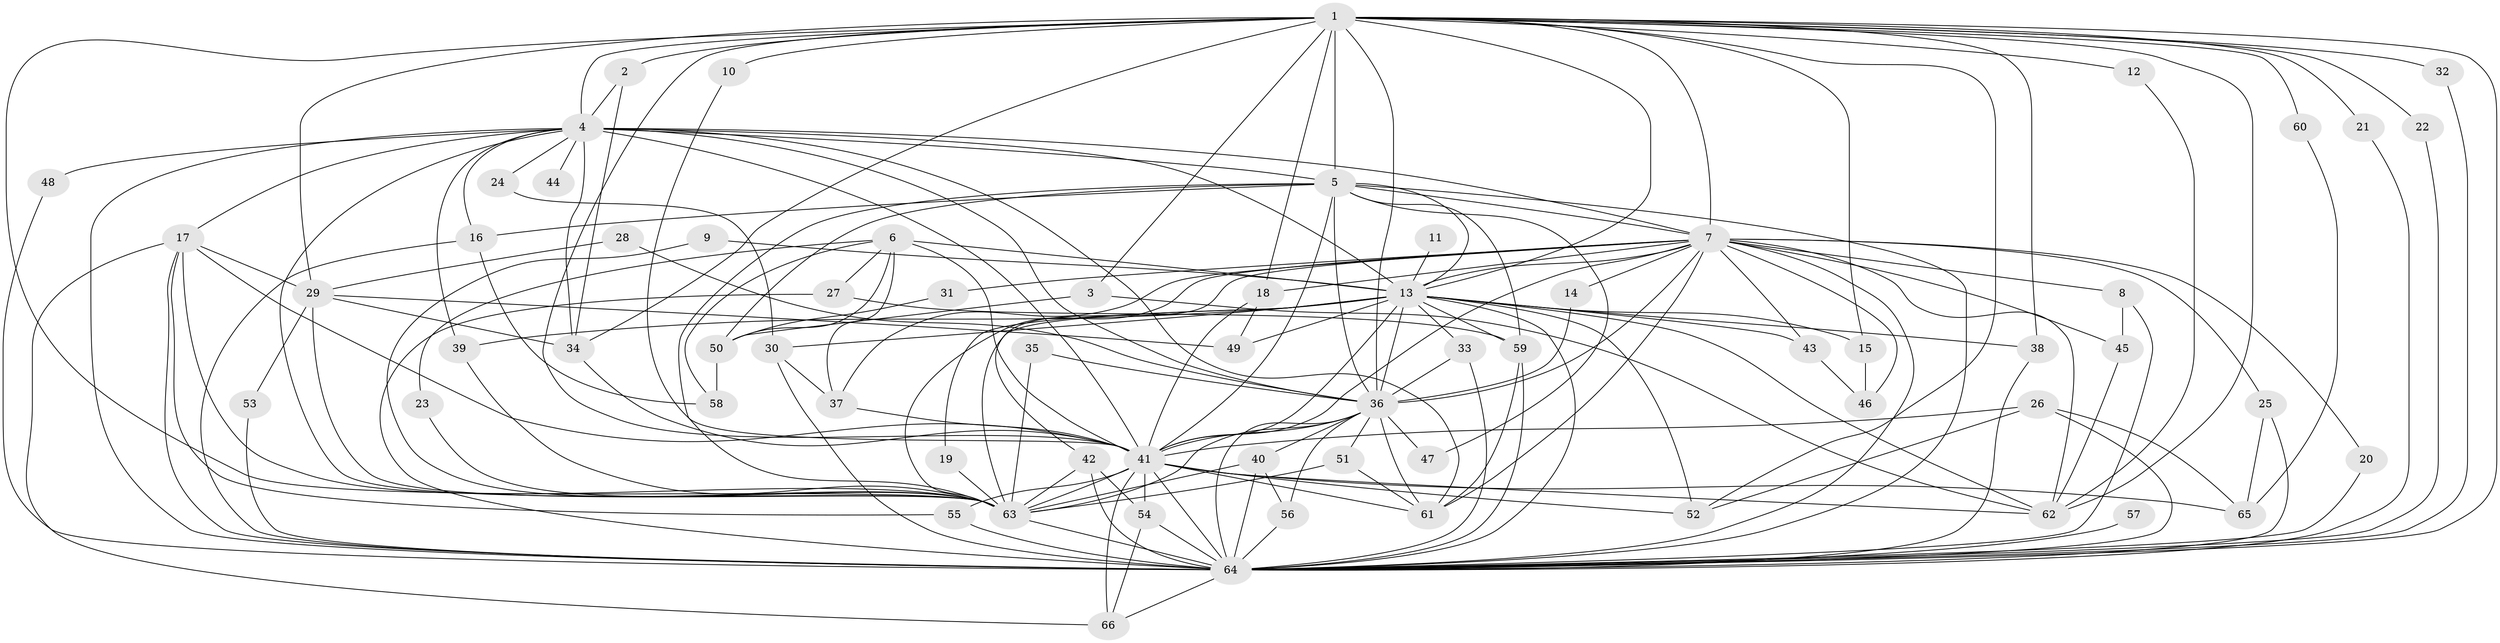 // original degree distribution, {20: 0.007633587786259542, 25: 0.007633587786259542, 39: 0.007633587786259542, 31: 0.007633587786259542, 16: 0.015267175572519083, 28: 0.007633587786259542, 23: 0.007633587786259542, 14: 0.007633587786259542, 32: 0.007633587786259542, 2: 0.5419847328244275, 3: 0.21374045801526717, 5: 0.04580152671755725, 4: 0.09923664122137404, 7: 0.015267175572519083, 8: 0.007633587786259542}
// Generated by graph-tools (version 1.1) at 2025/01/03/09/25 03:01:27]
// undirected, 66 vertices, 183 edges
graph export_dot {
graph [start="1"]
  node [color=gray90,style=filled];
  1;
  2;
  3;
  4;
  5;
  6;
  7;
  8;
  9;
  10;
  11;
  12;
  13;
  14;
  15;
  16;
  17;
  18;
  19;
  20;
  21;
  22;
  23;
  24;
  25;
  26;
  27;
  28;
  29;
  30;
  31;
  32;
  33;
  34;
  35;
  36;
  37;
  38;
  39;
  40;
  41;
  42;
  43;
  44;
  45;
  46;
  47;
  48;
  49;
  50;
  51;
  52;
  53;
  54;
  55;
  56;
  57;
  58;
  59;
  60;
  61;
  62;
  63;
  64;
  65;
  66;
  1 -- 2 [weight=1.0];
  1 -- 3 [weight=1.0];
  1 -- 4 [weight=3.0];
  1 -- 5 [weight=1.0];
  1 -- 7 [weight=2.0];
  1 -- 10 [weight=2.0];
  1 -- 12 [weight=1.0];
  1 -- 13 [weight=1.0];
  1 -- 15 [weight=1.0];
  1 -- 18 [weight=1.0];
  1 -- 21 [weight=1.0];
  1 -- 22 [weight=1.0];
  1 -- 29 [weight=2.0];
  1 -- 32 [weight=1.0];
  1 -- 34 [weight=2.0];
  1 -- 36 [weight=1.0];
  1 -- 38 [weight=1.0];
  1 -- 41 [weight=2.0];
  1 -- 52 [weight=1.0];
  1 -- 60 [weight=1.0];
  1 -- 62 [weight=2.0];
  1 -- 63 [weight=1.0];
  1 -- 64 [weight=1.0];
  2 -- 4 [weight=1.0];
  2 -- 34 [weight=1.0];
  3 -- 50 [weight=1.0];
  3 -- 62 [weight=1.0];
  4 -- 5 [weight=2.0];
  4 -- 7 [weight=2.0];
  4 -- 13 [weight=2.0];
  4 -- 16 [weight=1.0];
  4 -- 17 [weight=1.0];
  4 -- 24 [weight=1.0];
  4 -- 34 [weight=1.0];
  4 -- 36 [weight=2.0];
  4 -- 39 [weight=1.0];
  4 -- 41 [weight=2.0];
  4 -- 44 [weight=2.0];
  4 -- 48 [weight=1.0];
  4 -- 61 [weight=1.0];
  4 -- 63 [weight=2.0];
  4 -- 64 [weight=2.0];
  5 -- 7 [weight=1.0];
  5 -- 13 [weight=1.0];
  5 -- 16 [weight=1.0];
  5 -- 36 [weight=2.0];
  5 -- 41 [weight=1.0];
  5 -- 47 [weight=2.0];
  5 -- 50 [weight=1.0];
  5 -- 59 [weight=1.0];
  5 -- 63 [weight=1.0];
  5 -- 64 [weight=2.0];
  6 -- 13 [weight=2.0];
  6 -- 23 [weight=1.0];
  6 -- 27 [weight=1.0];
  6 -- 37 [weight=1.0];
  6 -- 41 [weight=1.0];
  6 -- 50 [weight=1.0];
  6 -- 58 [weight=1.0];
  7 -- 8 [weight=1.0];
  7 -- 13 [weight=1.0];
  7 -- 14 [weight=1.0];
  7 -- 18 [weight=1.0];
  7 -- 20 [weight=1.0];
  7 -- 25 [weight=2.0];
  7 -- 31 [weight=1.0];
  7 -- 36 [weight=2.0];
  7 -- 37 [weight=1.0];
  7 -- 41 [weight=1.0];
  7 -- 42 [weight=1.0];
  7 -- 43 [weight=1.0];
  7 -- 45 [weight=1.0];
  7 -- 46 [weight=1.0];
  7 -- 61 [weight=1.0];
  7 -- 62 [weight=1.0];
  7 -- 63 [weight=1.0];
  7 -- 64 [weight=1.0];
  8 -- 45 [weight=1.0];
  8 -- 64 [weight=1.0];
  9 -- 13 [weight=1.0];
  9 -- 63 [weight=1.0];
  10 -- 41 [weight=1.0];
  11 -- 13 [weight=1.0];
  12 -- 62 [weight=1.0];
  13 -- 15 [weight=1.0];
  13 -- 19 [weight=1.0];
  13 -- 30 [weight=2.0];
  13 -- 33 [weight=1.0];
  13 -- 36 [weight=1.0];
  13 -- 38 [weight=1.0];
  13 -- 39 [weight=2.0];
  13 -- 41 [weight=4.0];
  13 -- 43 [weight=1.0];
  13 -- 49 [weight=1.0];
  13 -- 52 [weight=1.0];
  13 -- 59 [weight=1.0];
  13 -- 62 [weight=1.0];
  13 -- 63 [weight=2.0];
  13 -- 64 [weight=1.0];
  14 -- 36 [weight=1.0];
  15 -- 46 [weight=1.0];
  16 -- 58 [weight=1.0];
  16 -- 64 [weight=1.0];
  17 -- 29 [weight=1.0];
  17 -- 41 [weight=1.0];
  17 -- 55 [weight=1.0];
  17 -- 63 [weight=1.0];
  17 -- 64 [weight=1.0];
  17 -- 66 [weight=1.0];
  18 -- 41 [weight=1.0];
  18 -- 49 [weight=1.0];
  19 -- 63 [weight=1.0];
  20 -- 64 [weight=1.0];
  21 -- 64 [weight=1.0];
  22 -- 64 [weight=1.0];
  23 -- 63 [weight=1.0];
  24 -- 30 [weight=1.0];
  25 -- 64 [weight=1.0];
  25 -- 65 [weight=1.0];
  26 -- 41 [weight=1.0];
  26 -- 52 [weight=1.0];
  26 -- 64 [weight=1.0];
  26 -- 65 [weight=1.0];
  27 -- 59 [weight=1.0];
  27 -- 64 [weight=1.0];
  28 -- 29 [weight=1.0];
  28 -- 36 [weight=1.0];
  29 -- 34 [weight=1.0];
  29 -- 49 [weight=1.0];
  29 -- 53 [weight=1.0];
  29 -- 63 [weight=1.0];
  30 -- 37 [weight=1.0];
  30 -- 64 [weight=1.0];
  31 -- 50 [weight=1.0];
  32 -- 64 [weight=1.0];
  33 -- 36 [weight=1.0];
  33 -- 64 [weight=1.0];
  34 -- 41 [weight=1.0];
  35 -- 36 [weight=1.0];
  35 -- 63 [weight=2.0];
  36 -- 40 [weight=1.0];
  36 -- 41 [weight=1.0];
  36 -- 47 [weight=1.0];
  36 -- 51 [weight=1.0];
  36 -- 56 [weight=1.0];
  36 -- 61 [weight=1.0];
  36 -- 63 [weight=1.0];
  36 -- 64 [weight=1.0];
  37 -- 41 [weight=1.0];
  38 -- 64 [weight=1.0];
  39 -- 63 [weight=1.0];
  40 -- 56 [weight=1.0];
  40 -- 63 [weight=1.0];
  40 -- 64 [weight=2.0];
  41 -- 52 [weight=1.0];
  41 -- 54 [weight=1.0];
  41 -- 55 [weight=1.0];
  41 -- 61 [weight=1.0];
  41 -- 62 [weight=1.0];
  41 -- 63 [weight=1.0];
  41 -- 64 [weight=2.0];
  41 -- 65 [weight=1.0];
  41 -- 66 [weight=1.0];
  42 -- 54 [weight=1.0];
  42 -- 63 [weight=1.0];
  42 -- 64 [weight=1.0];
  43 -- 46 [weight=1.0];
  45 -- 62 [weight=1.0];
  48 -- 64 [weight=1.0];
  50 -- 58 [weight=1.0];
  51 -- 61 [weight=1.0];
  51 -- 63 [weight=2.0];
  53 -- 64 [weight=1.0];
  54 -- 64 [weight=1.0];
  54 -- 66 [weight=1.0];
  55 -- 64 [weight=2.0];
  56 -- 64 [weight=1.0];
  57 -- 64 [weight=1.0];
  59 -- 61 [weight=1.0];
  59 -- 64 [weight=1.0];
  60 -- 65 [weight=1.0];
  63 -- 64 [weight=3.0];
  64 -- 66 [weight=1.0];
}
